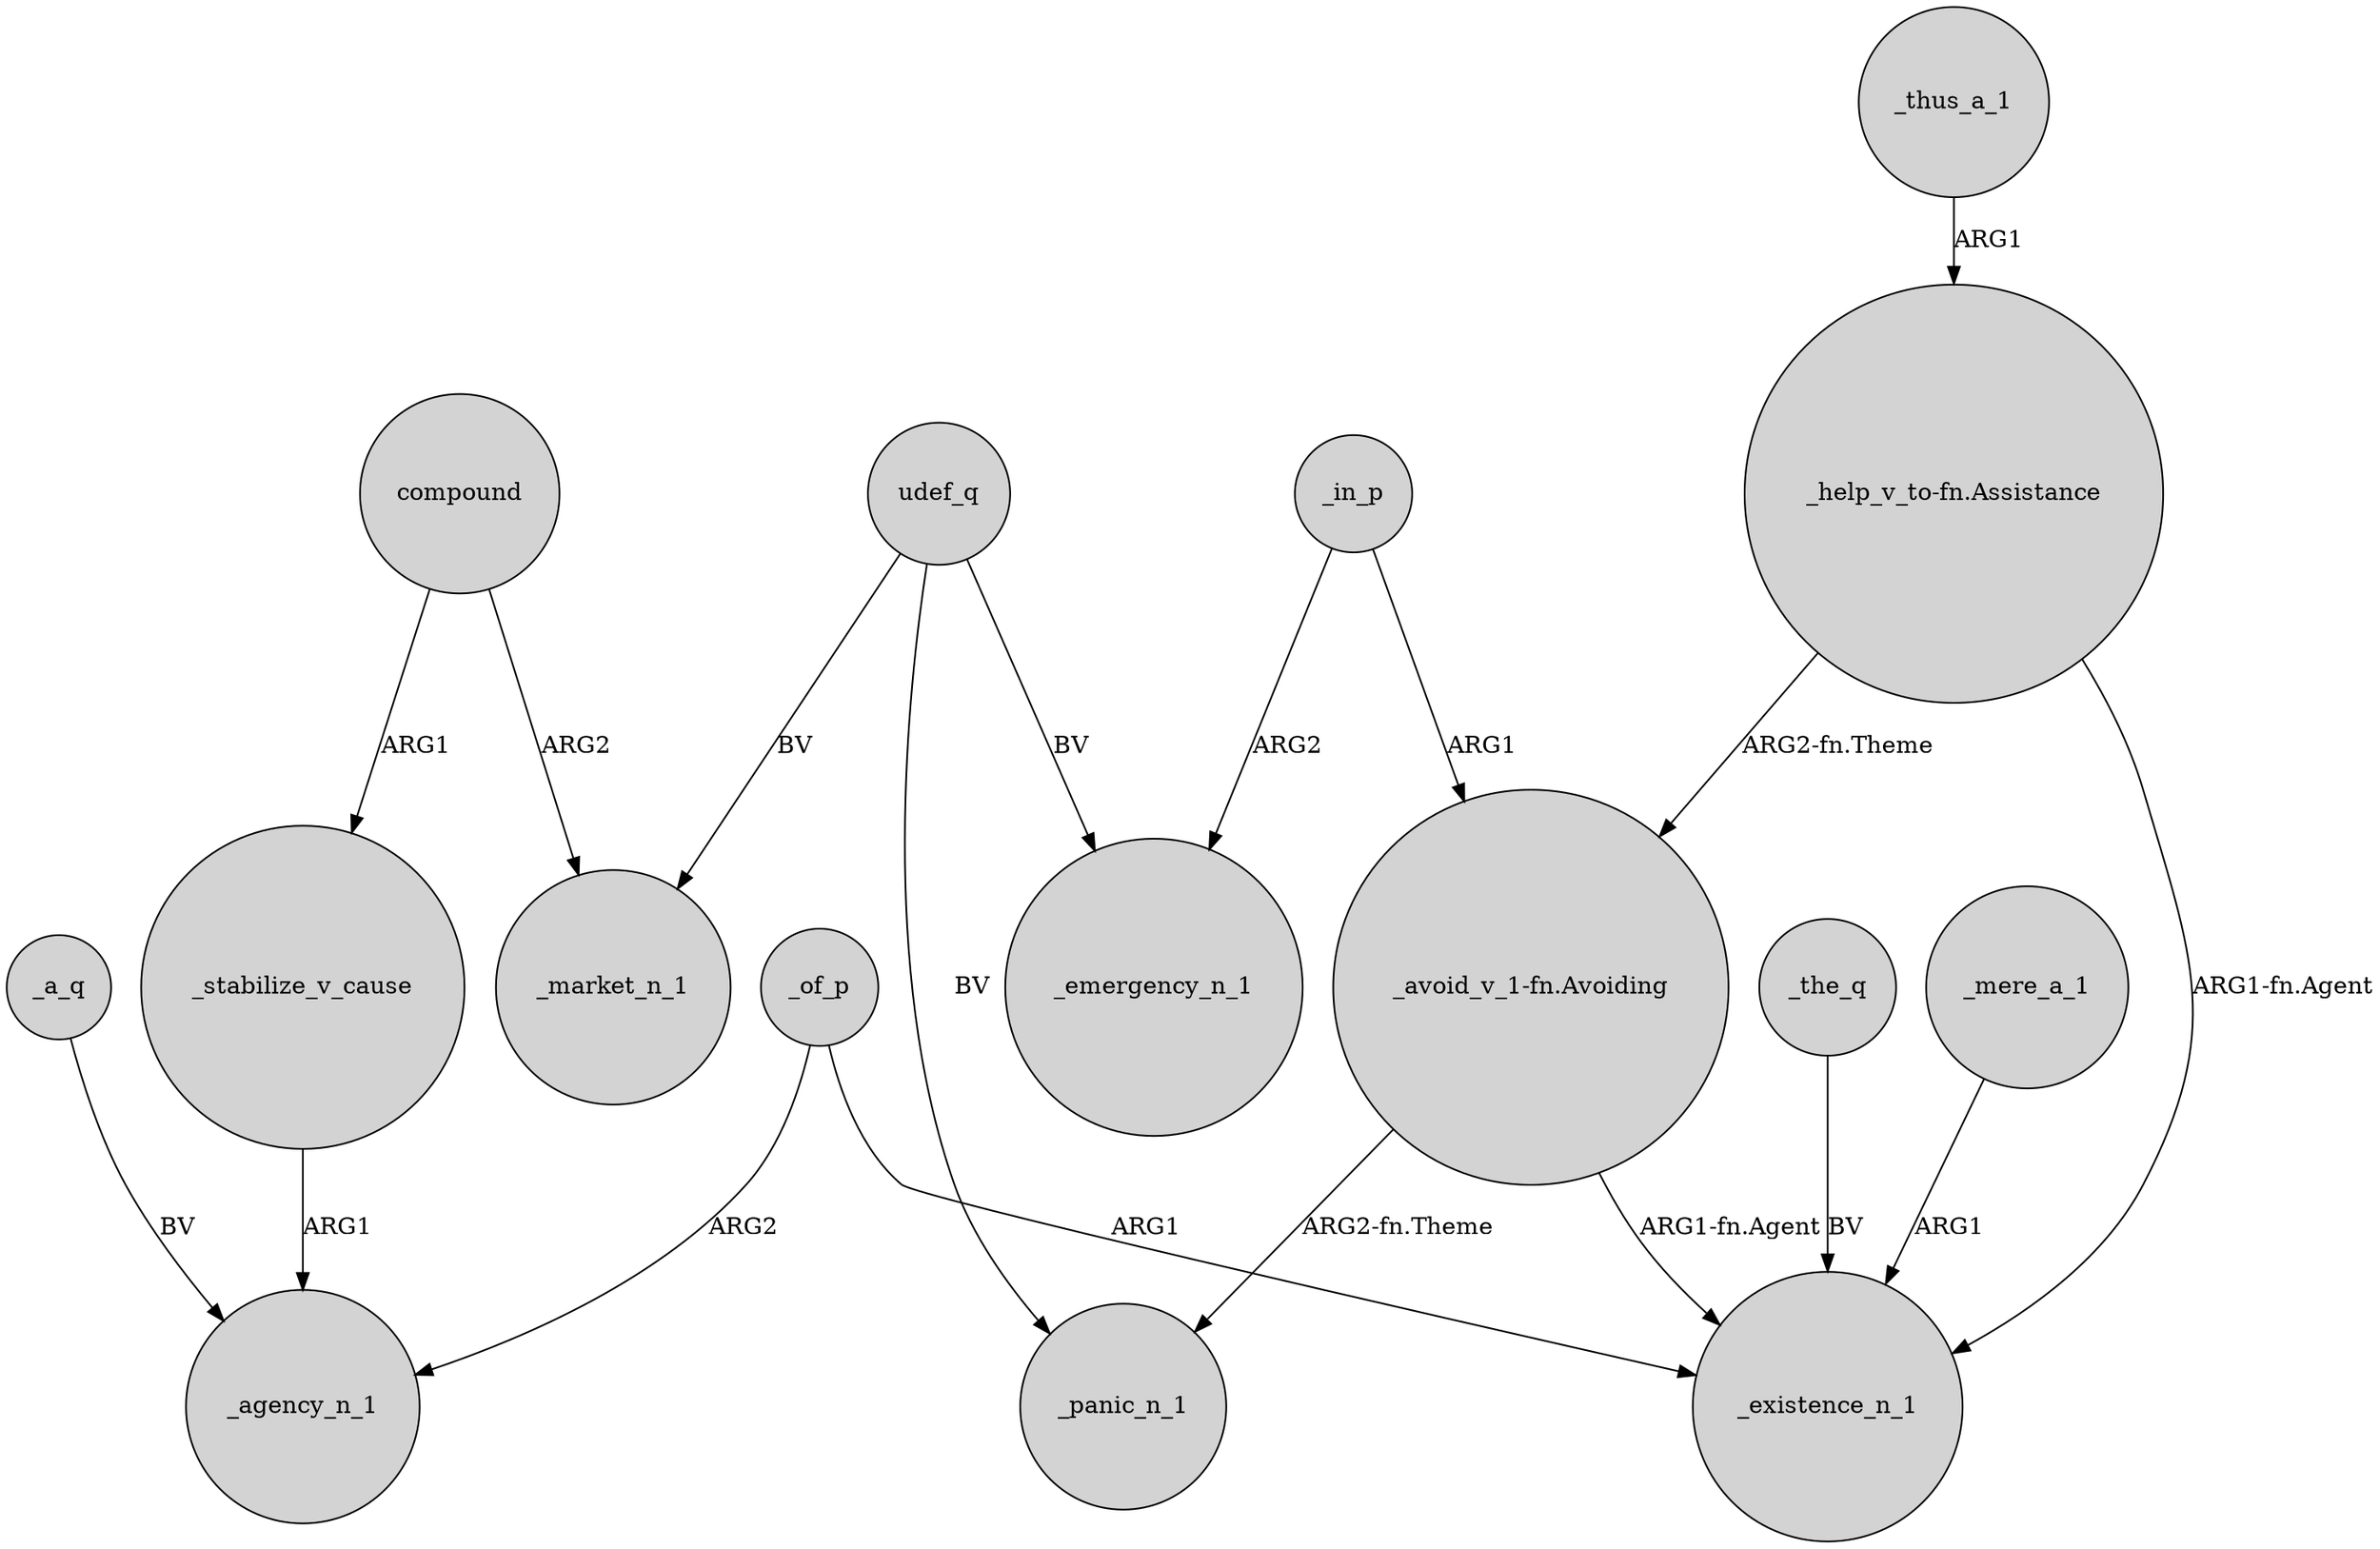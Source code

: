 digraph {
	node [shape=circle style=filled]
	compound -> _market_n_1 [label=ARG2]
	_the_q -> _existence_n_1 [label=BV]
	udef_q -> _panic_n_1 [label=BV]
	"_avoid_v_1-fn.Avoiding" -> _panic_n_1 [label="ARG2-fn.Theme"]
	_mere_a_1 -> _existence_n_1 [label=ARG1]
	udef_q -> _market_n_1 [label=BV]
	_stabilize_v_cause -> _agency_n_1 [label=ARG1]
	compound -> _stabilize_v_cause [label=ARG1]
	"_help_v_to-fn.Assistance" -> _existence_n_1 [label="ARG1-fn.Agent"]
	_of_p -> _agency_n_1 [label=ARG2]
	"_help_v_to-fn.Assistance" -> "_avoid_v_1-fn.Avoiding" [label="ARG2-fn.Theme"]
	_in_p -> "_avoid_v_1-fn.Avoiding" [label=ARG1]
	udef_q -> _emergency_n_1 [label=BV]
	_of_p -> _existence_n_1 [label=ARG1]
	"_avoid_v_1-fn.Avoiding" -> _existence_n_1 [label="ARG1-fn.Agent"]
	_thus_a_1 -> "_help_v_to-fn.Assistance" [label=ARG1]
	_a_q -> _agency_n_1 [label=BV]
	_in_p -> _emergency_n_1 [label=ARG2]
}
